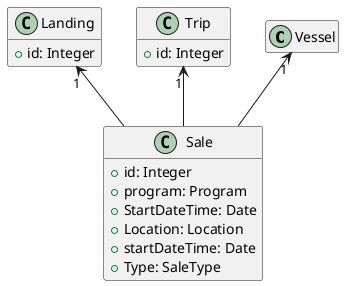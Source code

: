 @startuml
hide empty members

class Vessel {
}

class Sale {
  +id: Integer
  +program: Program
  +StartDateTime: Date
  +Location: Location
  +startDateTime: Date
  +Type: SaleType
}

class Trip {
    +id: Integer
}

class Landing {
    +id: Integer
}

Sale -up-> "1" Vessel
Sale -up-> "1" Trip
Sale -up-> "1" Landing



@enduml
